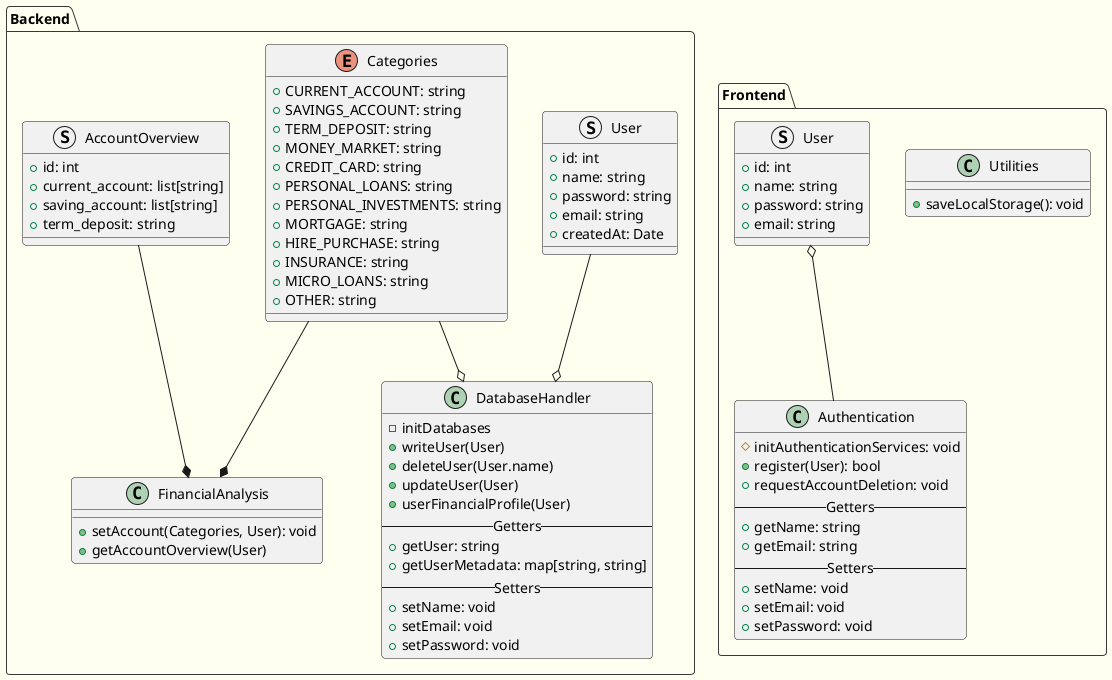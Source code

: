 @startuml Logic Components

!theme mars

skinparam handwritten false
skinparam shadowing false
skinparam backgroundColor #FFFFF0

package Backend {
    class DatabaseHandler {
        - initDatabases
        + writeUser(User)
        + deleteUser(User.name)
        + updateUser(User)
        + userFinancialProfile(User)
        --Getters--
        + getUser: string
        + getUserMetadata: map[string, string]
        --Setters--
        + setName: void
        + setEmail: void
        + setPassword: void
    }

    struct User {
        + id: int
        + name: string
        + password: string
        + email: string
        + createdAt: Date
    }

    enum Categories {
        + CURRENT_ACCOUNT: string
        + SAVINGS_ACCOUNT: string
        + TERM_DEPOSIT: string
        + MONEY_MARKET: string
        + CREDIT_CARD: string
        + PERSONAL_LOANS: string
        + PERSONAL_INVESTMENTS: string
        + MORTGAGE: string
        + HIRE_PURCHASE: string
        + INSURANCE: string
        + MICRO_LOANS: string
        + OTHER: string
    }

    struct AccountOverview {
        + id: int
        + current_account: list[string]
        + saving_account: list[string]
        + term_deposit: string

    }

    class FinancialAnalysis {
        + setAccount(Categories, User): void
        + getAccountOverview(User) 
    }

    User --o DatabaseHandler
    Categories --* FinancialAnalysis
    Categories --o DatabaseHandler
    AccountOverview --* FinancialAnalysis
}

package Frontend {
    class Authentication {
        # initAuthenticationServices: void
        + register(User): bool
        + requestAccountDeletion: void
        --Getters--
        + getName: string
        + getEmail: string
        --Setters--
        + setName: void
        + setEmail: void
        + setPassword: void
    }

    class Utilities {
        + saveLocalStorage(): void
    }

    struct User {
        + id: int
        + name: string
        + password: string 
        + email: string
    }

    User o-- Authentication
}

@enduml
